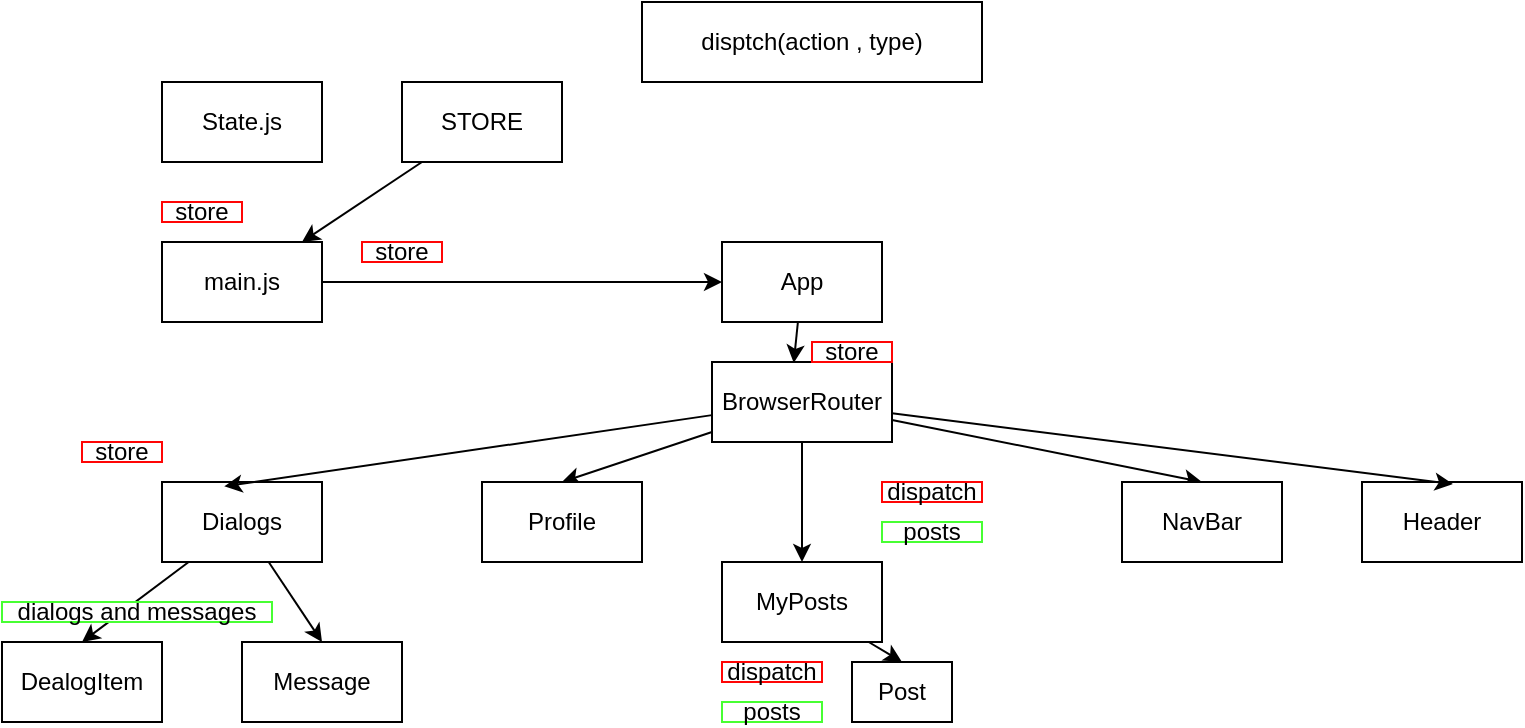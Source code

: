 <mxfile>
    <diagram id="N-z4DUHniy2R9jtudcL1" name="Page-1">
        <mxGraphModel dx="526" dy="467" grid="1" gridSize="10" guides="1" tooltips="1" connect="1" arrows="1" fold="1" page="1" pageScale="1" pageWidth="850" pageHeight="1100" math="0" shadow="0">
            <root>
                <mxCell id="0"/>
                <mxCell id="1" parent="0"/>
                <mxCell id="2" value="State.js" style="rounded=0;whiteSpace=wrap;html=1;" parent="1" vertex="1">
                    <mxGeometry x="80" y="40" width="80" height="40" as="geometry"/>
                </mxCell>
                <mxCell id="6" style="edgeStyle=none;html=1;entryX=0;entryY=0.5;entryDx=0;entryDy=0;" parent="1" source="3" target="7" edge="1">
                    <mxGeometry relative="1" as="geometry">
                        <mxPoint x="360" y="140" as="targetPoint"/>
                    </mxGeometry>
                </mxCell>
                <mxCell id="3" value="main.js" style="rounded=0;whiteSpace=wrap;html=1;" parent="1" vertex="1">
                    <mxGeometry x="80" y="120" width="80" height="40" as="geometry"/>
                </mxCell>
                <mxCell id="5" style="edgeStyle=none;html=1;" parent="1" source="4" target="3" edge="1">
                    <mxGeometry relative="1" as="geometry"/>
                </mxCell>
                <mxCell id="4" value="STORE" style="rounded=0;whiteSpace=wrap;html=1;" parent="1" vertex="1">
                    <mxGeometry x="200" y="40" width="80" height="40" as="geometry"/>
                </mxCell>
                <mxCell id="7" value="App" style="rounded=0;whiteSpace=wrap;html=1;" parent="1" vertex="1">
                    <mxGeometry x="360" y="120" width="80" height="40" as="geometry"/>
                </mxCell>
                <mxCell id="17" style="edgeStyle=none;html=1;entryX=0.5;entryY=0;entryDx=0;entryDy=0;" parent="1" source="9" target="13" edge="1">
                    <mxGeometry relative="1" as="geometry"/>
                </mxCell>
                <mxCell id="18" style="edgeStyle=none;html=1;entryX=0.5;entryY=0;entryDx=0;entryDy=0;" parent="1" source="9" target="14" edge="1">
                    <mxGeometry relative="1" as="geometry"/>
                </mxCell>
                <mxCell id="26" style="edgeStyle=none;html=1;" parent="1" source="9" target="25" edge="1">
                    <mxGeometry relative="1" as="geometry"/>
                </mxCell>
                <mxCell id="9" value="BrowserRouter" style="rounded=0;whiteSpace=wrap;html=1;" parent="1" vertex="1">
                    <mxGeometry x="355" y="180" width="90" height="40" as="geometry"/>
                </mxCell>
                <mxCell id="11" style="edgeStyle=none;html=1;entryX=0.454;entryY=0.011;entryDx=0;entryDy=0;entryPerimeter=0;" parent="1" source="7" target="9" edge="1">
                    <mxGeometry relative="1" as="geometry"/>
                </mxCell>
                <mxCell id="22" style="edgeStyle=none;html=1;entryX=0.5;entryY=0;entryDx=0;entryDy=0;" parent="1" source="12" target="20" edge="1">
                    <mxGeometry relative="1" as="geometry"/>
                </mxCell>
                <mxCell id="23" style="edgeStyle=none;html=1;entryX=0.5;entryY=0;entryDx=0;entryDy=0;" parent="1" source="12" target="21" edge="1">
                    <mxGeometry relative="1" as="geometry"/>
                </mxCell>
                <mxCell id="12" value="Dialogs" style="rounded=0;whiteSpace=wrap;html=1;" parent="1" vertex="1">
                    <mxGeometry x="80" y="240" width="80" height="40" as="geometry"/>
                </mxCell>
                <mxCell id="13" value="Profile" style="rounded=0;whiteSpace=wrap;html=1;" parent="1" vertex="1">
                    <mxGeometry x="240" y="240" width="80" height="40" as="geometry"/>
                </mxCell>
                <mxCell id="14" value="NavBar" style="rounded=0;whiteSpace=wrap;html=1;" parent="1" vertex="1">
                    <mxGeometry x="560" y="240" width="80" height="40" as="geometry"/>
                </mxCell>
                <mxCell id="15" value="Header" style="rounded=0;whiteSpace=wrap;html=1;" parent="1" vertex="1">
                    <mxGeometry x="680" y="240" width="80" height="40" as="geometry"/>
                </mxCell>
                <mxCell id="16" style="edgeStyle=none;html=1;entryX=0.389;entryY=0.054;entryDx=0;entryDy=0;entryPerimeter=0;" parent="1" source="9" target="12" edge="1">
                    <mxGeometry relative="1" as="geometry"/>
                </mxCell>
                <mxCell id="19" style="edgeStyle=none;html=1;entryX=0.568;entryY=0.025;entryDx=0;entryDy=0;entryPerimeter=0;" parent="1" source="9" target="15" edge="1">
                    <mxGeometry relative="1" as="geometry"/>
                </mxCell>
                <mxCell id="20" value="DealogItem" style="rounded=0;whiteSpace=wrap;html=1;" parent="1" vertex="1">
                    <mxGeometry y="320" width="80" height="40" as="geometry"/>
                </mxCell>
                <mxCell id="21" value="Message" style="rounded=0;whiteSpace=wrap;html=1;" parent="1" vertex="1">
                    <mxGeometry x="120" y="320" width="80" height="40" as="geometry"/>
                </mxCell>
                <mxCell id="25" value="MyPosts" style="rounded=0;whiteSpace=wrap;html=1;" parent="1" vertex="1">
                    <mxGeometry x="360" y="280" width="80" height="40" as="geometry"/>
                </mxCell>
                <mxCell id="30" value="store" style="rounded=0;whiteSpace=wrap;html=1;strokeColor=#FF0505;" parent="1" vertex="1">
                    <mxGeometry x="180" y="120" width="40" height="10" as="geometry"/>
                </mxCell>
                <mxCell id="31" value="store" style="rounded=0;whiteSpace=wrap;html=1;strokeColor=#FF0505;" parent="1" vertex="1">
                    <mxGeometry x="80" y="100" width="40" height="10" as="geometry"/>
                </mxCell>
                <mxCell id="34" value="store" style="rounded=0;whiteSpace=wrap;html=1;strokeColor=#FF0505;" parent="1" vertex="1">
                    <mxGeometry x="405" y="170" width="40" height="10" as="geometry"/>
                </mxCell>
                <mxCell id="35" value="store" style="rounded=0;whiteSpace=wrap;html=1;strokeColor=#FF0505;" parent="1" vertex="1">
                    <mxGeometry x="40" y="220" width="40" height="10" as="geometry"/>
                </mxCell>
                <mxCell id="36" value="dispatch" style="rounded=0;whiteSpace=wrap;html=1;strokeColor=#FF0505;" parent="1" vertex="1">
                    <mxGeometry x="360" y="330" width="50" height="10" as="geometry"/>
                </mxCell>
                <mxCell id="37" value="dispatch" style="rounded=0;whiteSpace=wrap;html=1;strokeColor=#FF0505;" parent="1" vertex="1">
                    <mxGeometry x="440" y="240" width="50" height="10" as="geometry"/>
                </mxCell>
                <mxCell id="38" value="posts" style="rounded=0;whiteSpace=wrap;html=1;strokeColor=#47FF32;" parent="1" vertex="1">
                    <mxGeometry x="360" y="350" width="50" height="10" as="geometry"/>
                </mxCell>
                <mxCell id="39" value="posts" style="rounded=0;whiteSpace=wrap;html=1;strokeColor=#47FF32;" parent="1" vertex="1">
                    <mxGeometry x="440" y="260" width="50" height="10" as="geometry"/>
                </mxCell>
                <mxCell id="43" style="edgeStyle=none;html=1;entryX=0.5;entryY=0;entryDx=0;entryDy=0;" parent="1" source="40" target="42" edge="1">
                    <mxGeometry relative="1" as="geometry"/>
                </mxCell>
                <mxCell id="40" value="MyPosts" style="rounded=0;whiteSpace=wrap;html=1;" parent="1" vertex="1">
                    <mxGeometry x="360" y="280" width="80" height="40" as="geometry"/>
                </mxCell>
                <mxCell id="42" value="Post" style="rounded=0;whiteSpace=wrap;html=1;" parent="1" vertex="1">
                    <mxGeometry x="425" y="330" width="50" height="30" as="geometry"/>
                </mxCell>
                <mxCell id="44" value="dialogs and messages" style="rounded=0;whiteSpace=wrap;html=1;strokeColor=#47FF32;" parent="1" vertex="1">
                    <mxGeometry y="300" width="135" height="10" as="geometry"/>
                </mxCell>
                <mxCell id="45" value="disptch(action , type)" style="rounded=0;whiteSpace=wrap;html=1;" vertex="1" parent="1">
                    <mxGeometry x="320" width="170" height="40" as="geometry"/>
                </mxCell>
            </root>
        </mxGraphModel>
    </diagram>
</mxfile>
